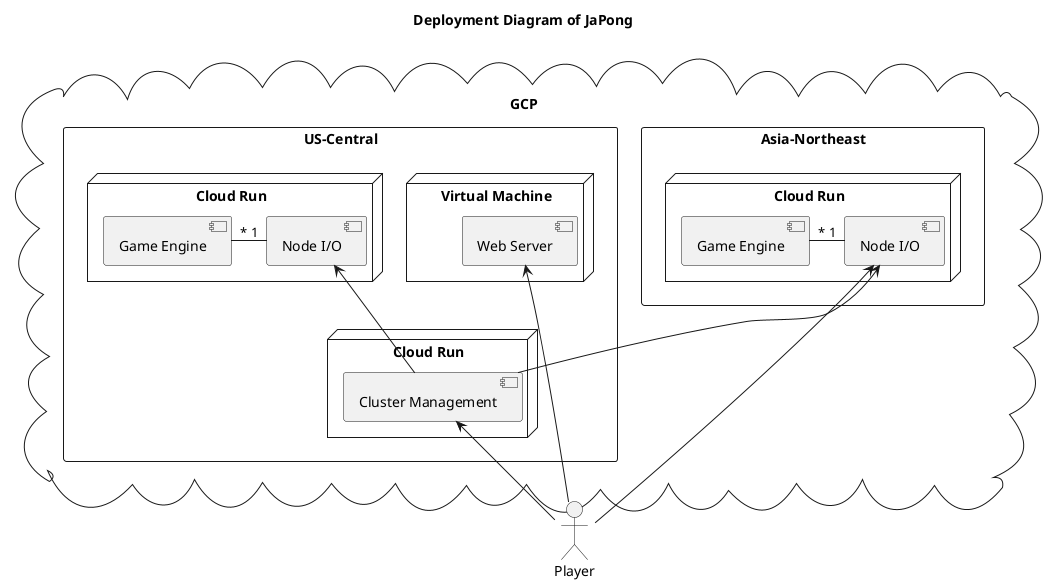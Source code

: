 @startuml
title "Deployment Diagram of JaPong"

actor Player
cloud "GCP" {
  rectangle "Asia-Northeast" {
    node "Cloud Run" as RunAN {
      component "Node I/O" as NodeIOAN
      component "Game Engine" as GameEngineAN
    }
  }
  rectangle "US-Central" {
    node "Cloud Run" as ClusterManagementNode {
      component "Cluster Management" as ClusterManagement
    }
    node "Cloud Run" as RunUC {
      component "Node I/O" as NodeIOUC
      component "Game Engine" as GameEngineUC
    }
    node "Virtual Machine" {
      component "Web Server" as WebServer
    }
  }
}

WebServer <-- Player
ClusterManagement <-- Player
NodeIOAN <-- Player
GameEngineAN "*" - "1" NodeIOAN
GameEngineUC "*" - "1" NodeIOUC
NodeIOAN <-- ClusterManagement
NodeIOUC <-- ClusterManagement
@enduml